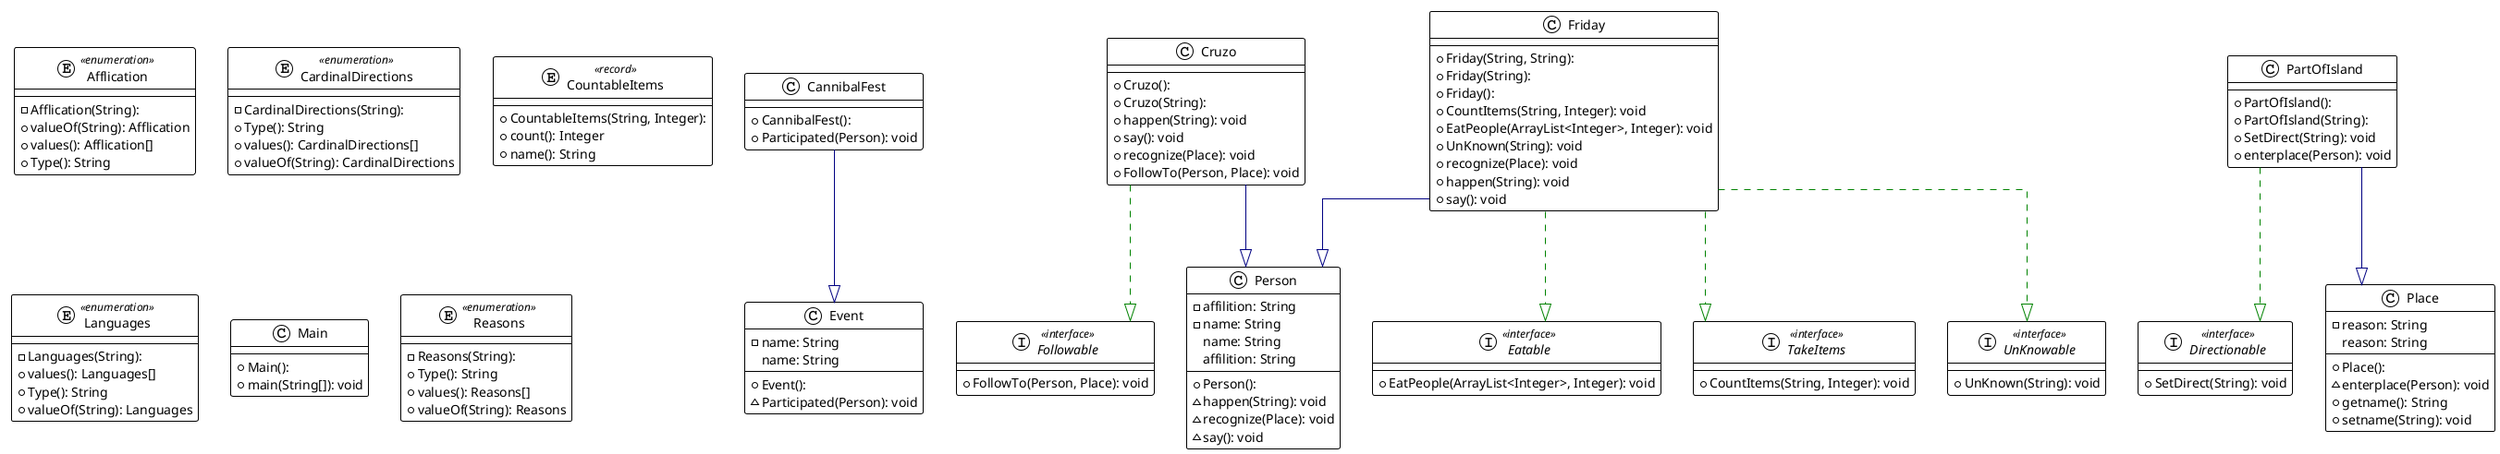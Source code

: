@startuml

!theme plain
top to bottom direction
skinparam linetype ortho

enum Afflication << enumeration >> {
  - Afflication(String): 
  + valueOf(String): Afflication
  + values(): Afflication[]
  + Type(): String
}
class CannibalFest {
  + CannibalFest(): 
  + Participated(Person): void
}
enum CardinalDirections << enumeration >> {
  - CardinalDirections(String): 
  + Type(): String
  + values(): CardinalDirections[]
  + valueOf(String): CardinalDirections
}
entity CountableItems << record >> {
  + CountableItems(String, Integer): 
  + count(): Integer
  + name(): String
}
class Cruzo {
  + Cruzo(): 
  + Cruzo(String): 
  + happen(String): void
  + say(): void
  + recognize(Place): void
  + FollowTo(Person, Place): void
}
interface Directionable << interface >> {
  + SetDirect(String): void
}
interface Eatable << interface >> {
  + EatPeople(ArrayList<Integer>, Integer): void
}
class Event {
  + Event(): 
  - name: String
  ~ Participated(Person): void
   name: String
}
interface Followable << interface >> {
  + FollowTo(Person, Place): void
}
class Friday {
  + Friday(String, String): 
  + Friday(String): 
  + Friday(): 
  + CountItems(String, Integer): void
  + EatPeople(ArrayList<Integer>, Integer): void
  + UnKnown(String): void
  + recognize(Place): void
  + happen(String): void
  + say(): void
}
enum Languages << enumeration >> {
  - Languages(String): 
  + values(): Languages[]
  + Type(): String
  + valueOf(String): Languages
}
class Main {
  + Main(): 
  + main(String[]): void
}
class PartOfIsland {
  + PartOfIsland(): 
  + PartOfIsland(String): 
  + SetDirect(String): void
  + enterplace(Person): void
}
class Person {
  + Person(): 
  - affilition: String
  - name: String
  ~ happen(String): void
  ~ recognize(Place): void
  ~ say(): void
   name: String
   affilition: String
}
class Place {
  + Place(): 
  - reason: String
  ~ enterplace(Person): void
  + getname(): String
  + setname(String): void
   reason: String
}
enum Reasons << enumeration >> {
  - Reasons(String): 
  + Type(): String
  + values(): Reasons[]
  + valueOf(String): Reasons
}
interface TakeItems << interface >> {
  + CountItems(String, Integer): void
}
interface UnKnowable << interface >> {
  + UnKnown(String): void
}

CannibalFest        -[#000082,plain]-^  Event              
Cruzo               -[#008200,dashed]-^  Followable         
Cruzo               -[#000082,plain]-^  Person             
Friday              -[#008200,dashed]-^  Eatable            
Friday              -[#000082,plain]-^  Person             
Friday              -[#008200,dashed]-^  TakeItems          
Friday              -[#008200,dashed]-^  UnKnowable         
PartOfIsland        -[#008200,dashed]-^  Directionable      
PartOfIsland        -[#000082,plain]-^  Place              
@enduml
